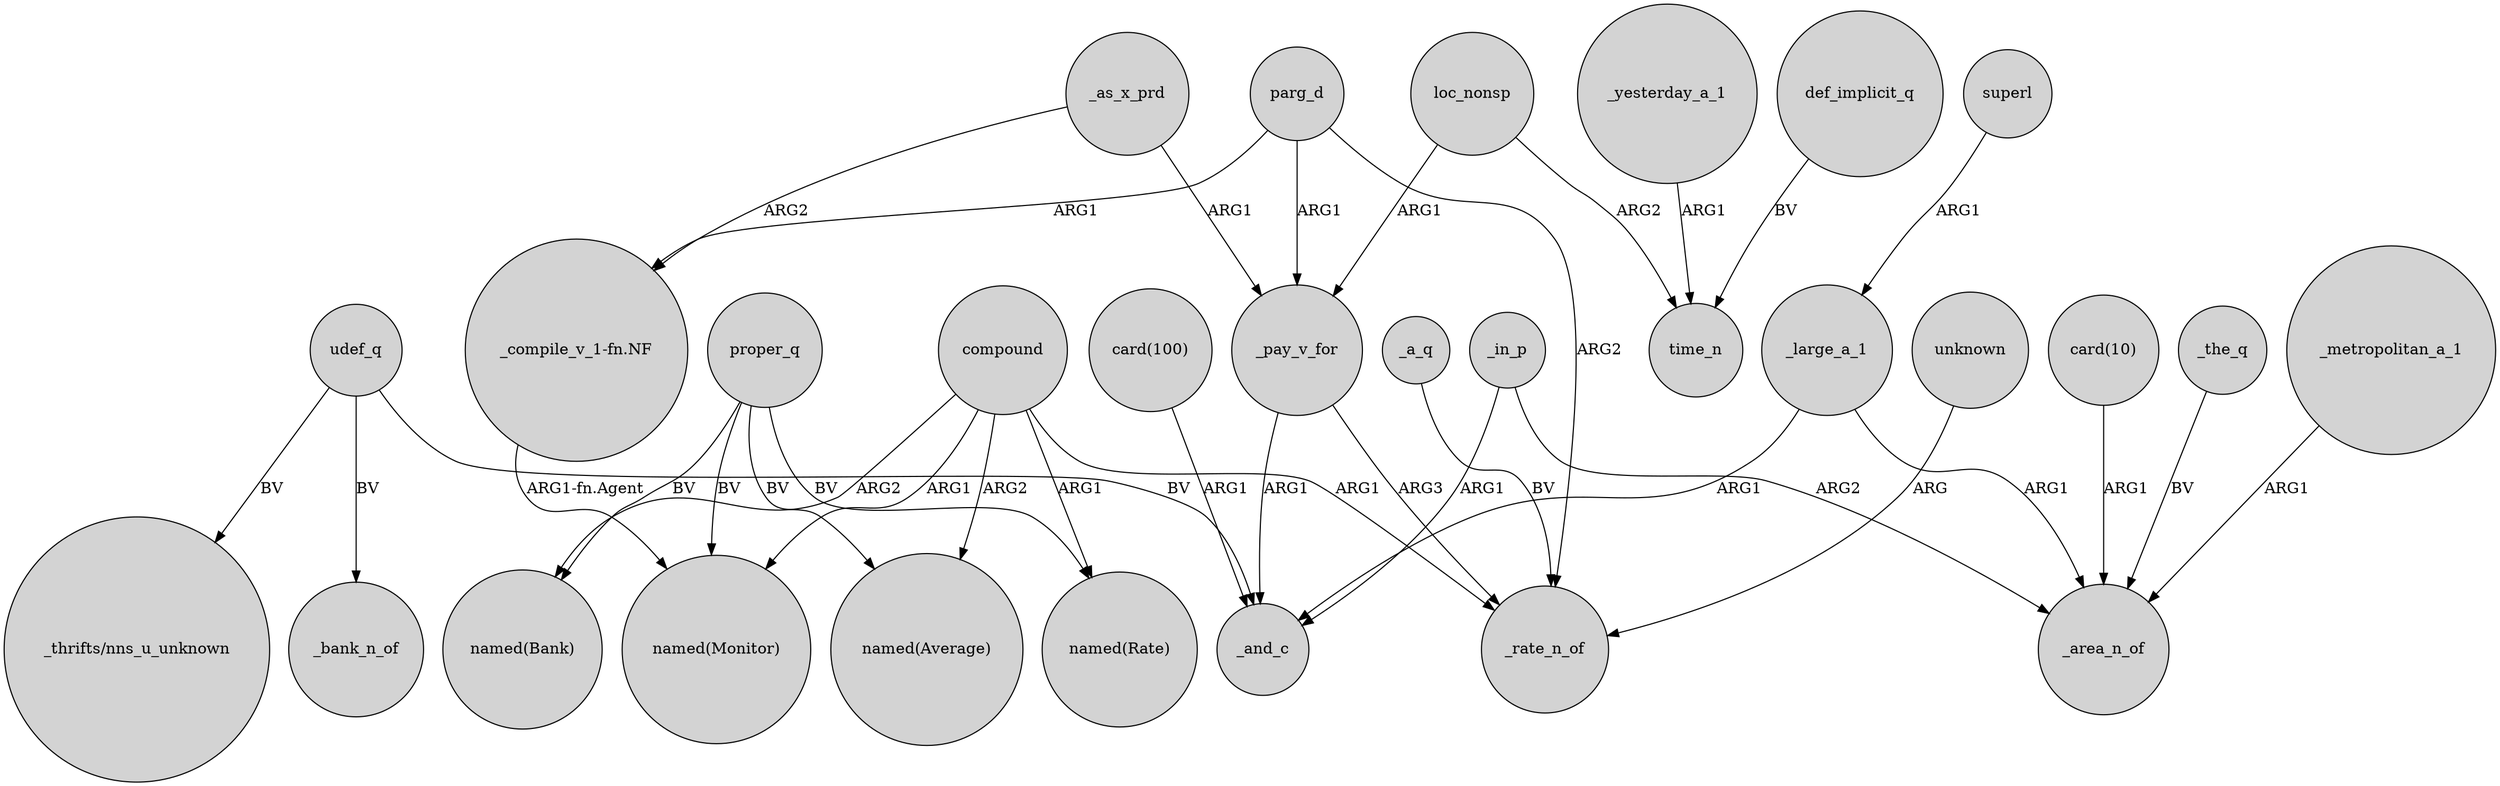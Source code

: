 digraph {
	node [shape=circle style=filled]
	superl -> _large_a_1 [label=ARG1]
	_yesterday_a_1 -> time_n [label=ARG1]
	compound -> "named(Rate)" [label=ARG1]
	compound -> "named(Monitor)" [label=ARG1]
	udef_q -> "_thrifts/nns_u_unknown" [label=BV]
	_large_a_1 -> _and_c [label=ARG1]
	compound -> "named(Average)" [label=ARG2]
	compound -> _rate_n_of [label=ARG1]
	_pay_v_for -> _and_c [label=ARG1]
	unknown -> _rate_n_of [label=ARG]
	_a_q -> _rate_n_of [label=BV]
	_large_a_1 -> _area_n_of [label=ARG1]
	parg_d -> "_compile_v_1-fn.NF" [label=ARG1]
	loc_nonsp -> time_n [label=ARG2]
	"card(100)" -> _and_c [label=ARG1]
	_as_x_prd -> _pay_v_for [label=ARG1]
	proper_q -> "named(Bank)" [label=BV]
	proper_q -> "named(Rate)" [label=BV]
	"card(10)" -> _area_n_of [label=ARG1]
	_in_p -> _and_c [label=ARG1]
	_the_q -> _area_n_of [label=BV]
	compound -> "named(Bank)" [label=ARG2]
	proper_q -> "named(Average)" [label=BV]
	_as_x_prd -> "_compile_v_1-fn.NF" [label=ARG2]
	_in_p -> _area_n_of [label=ARG2]
	_metropolitan_a_1 -> _area_n_of [label=ARG1]
	"_compile_v_1-fn.NF" -> "named(Monitor)" [label="ARG1-fn.Agent"]
	loc_nonsp -> _pay_v_for [label=ARG1]
	udef_q -> _and_c [label=BV]
	parg_d -> _rate_n_of [label=ARG2]
	parg_d -> _pay_v_for [label=ARG1]
	proper_q -> "named(Monitor)" [label=BV]
	udef_q -> _bank_n_of [label=BV]
	def_implicit_q -> time_n [label=BV]
	_pay_v_for -> _rate_n_of [label=ARG3]
}
